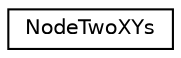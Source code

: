digraph G
{
  edge [fontname="Helvetica",fontsize="10",labelfontname="Helvetica",labelfontsize="10"];
  node [fontname="Helvetica",fontsize="10",shape=record];
  rankdir=LR;
  Node1 [label="NodeTwoXYs",height=0.2,width=0.4,color="black", fillcolor="white", style="filled",URL="$d1/d98/structNodeTwoXYs.html"];
}

